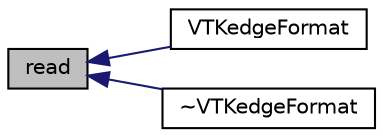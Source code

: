 digraph "read"
{
  bgcolor="transparent";
  edge [fontname="Helvetica",fontsize="10",labelfontname="Helvetica",labelfontsize="10"];
  node [fontname="Helvetica",fontsize="10",shape=record];
  rankdir="LR";
  Node1 [label="read",height=0.2,width=0.4,color="black", fillcolor="grey75", style="filled", fontcolor="black"];
  Node1 -> Node2 [dir="back",color="midnightblue",fontsize="10",style="solid",fontname="Helvetica"];
  Node2 [label="VTKedgeFormat",height=0.2,width=0.4,color="black",URL="$a02927.html#a8fab412bffacf943a28e7168037989d0",tooltip="Construct from file name. "];
  Node1 -> Node3 [dir="back",color="midnightblue",fontsize="10",style="solid",fontname="Helvetica"];
  Node3 [label="~VTKedgeFormat",height=0.2,width=0.4,color="black",URL="$a02927.html#a6c03b97c97219c8b0a9aafdbb166d61a",tooltip="Destructor. "];
}
